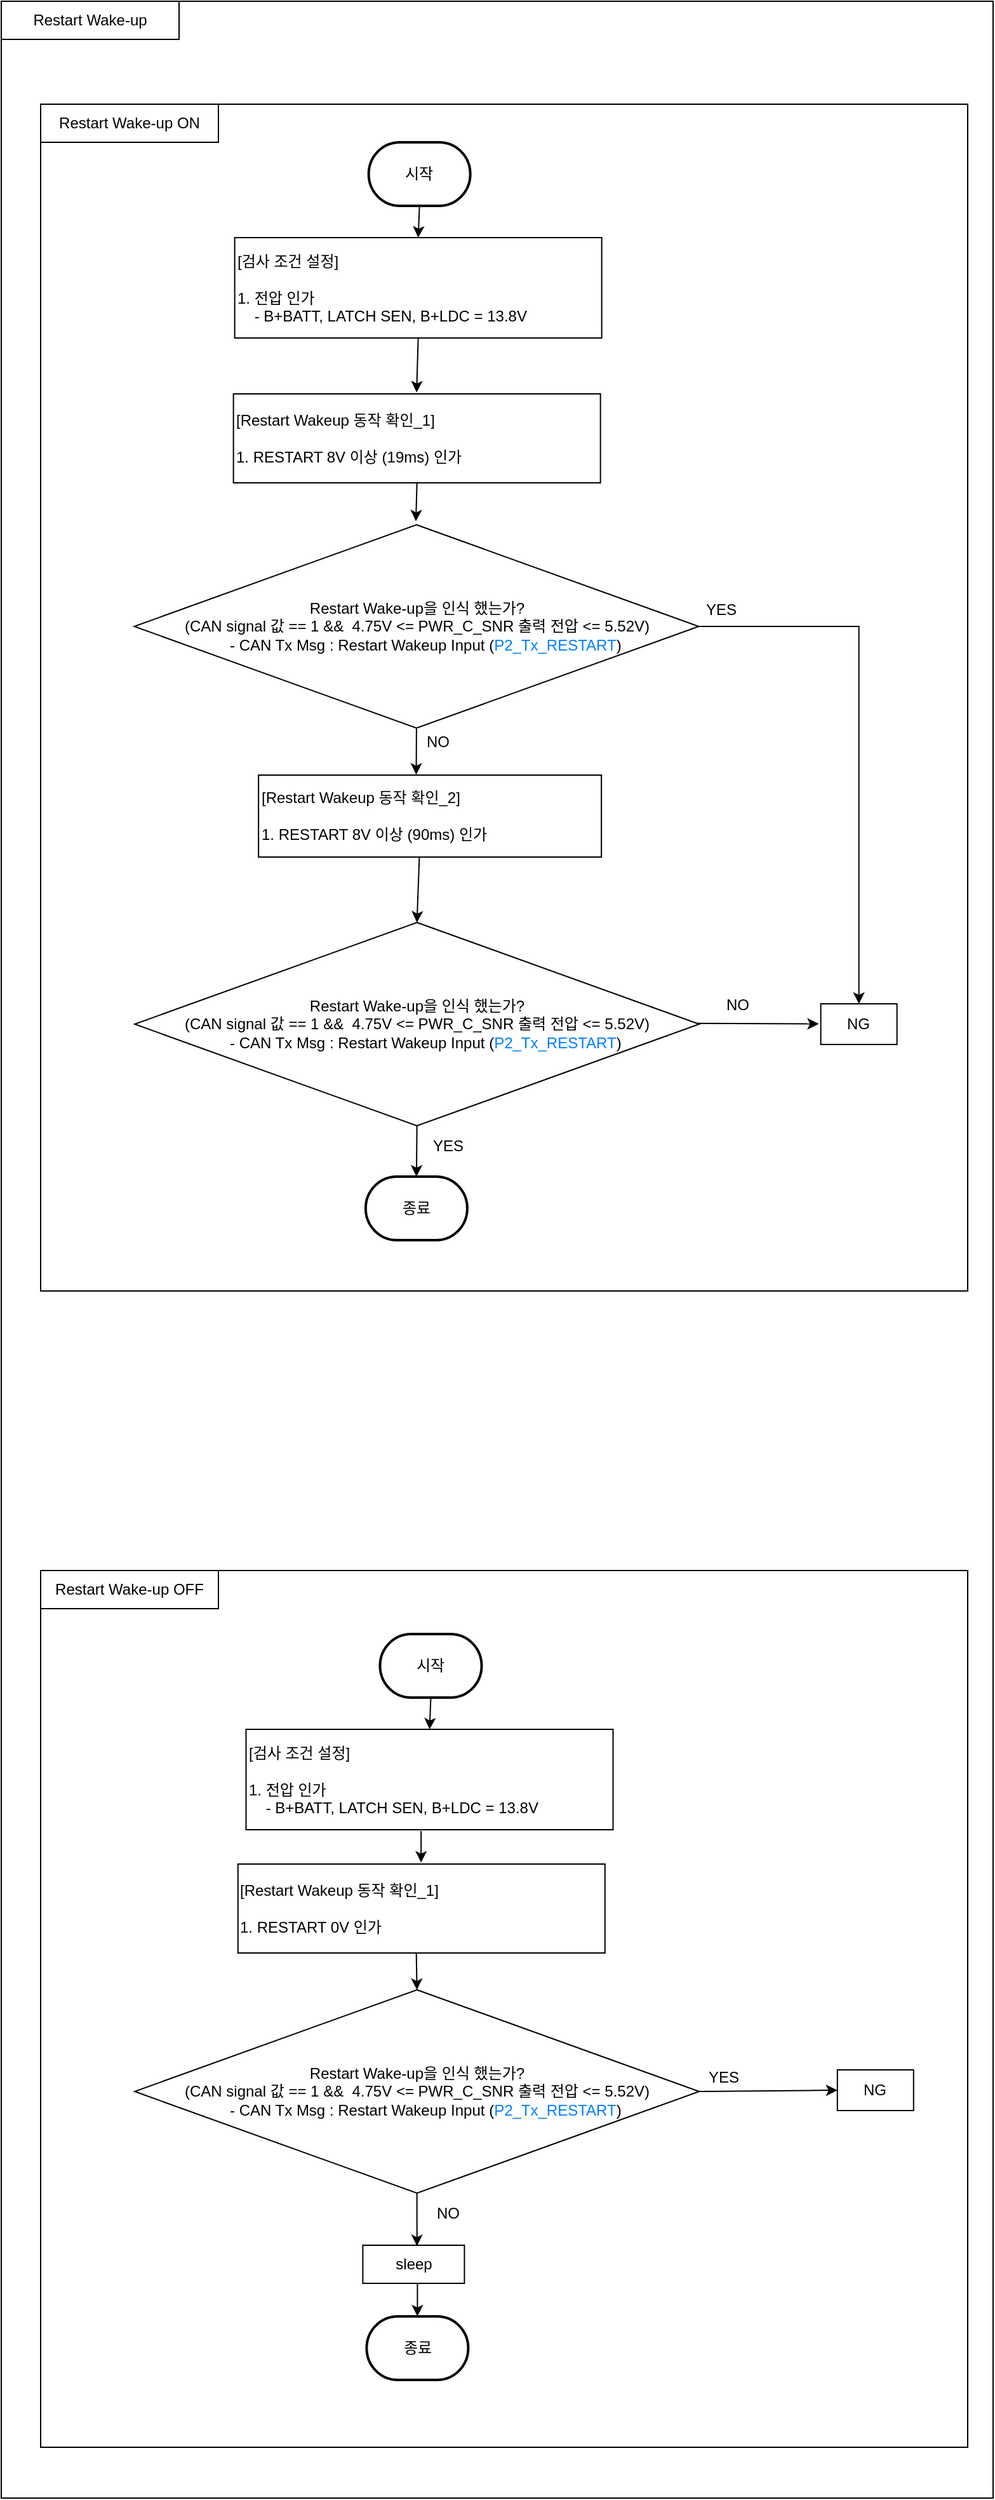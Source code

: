<mxfile version="22.1.21" type="github">
  <diagram name="페이지-1" id="1IKooUKZ0aYFM0yAQ47z">
    <mxGraphModel dx="1830" dy="1132" grid="1" gridSize="10" guides="1" tooltips="1" connect="1" arrows="1" fold="1" page="1" pageScale="1" pageWidth="827" pageHeight="1169" math="0" shadow="0">
      <root>
        <mxCell id="0" />
        <mxCell id="1" parent="0" />
        <mxCell id="uIygqu2bVKNI83eiNfOF-4" value="" style="rounded=0;whiteSpace=wrap;html=1;" vertex="1" parent="1">
          <mxGeometry x="27" y="15" width="781" height="1965" as="geometry" />
        </mxCell>
        <mxCell id="uIygqu2bVKNI83eiNfOF-5" value="Restart Wake-up" style="rounded=0;whiteSpace=wrap;html=1;" vertex="1" parent="1">
          <mxGeometry x="27" y="15" width="140" height="30" as="geometry" />
        </mxCell>
        <mxCell id="aunHTb1YWMdkFglgx5La-1" value="" style="rounded=0;whiteSpace=wrap;html=1;" parent="1" vertex="1">
          <mxGeometry x="58" y="96" width="730" height="934" as="geometry" />
        </mxCell>
        <mxCell id="aunHTb1YWMdkFglgx5La-12" value="Restart Wake-up ON" style="rounded=0;whiteSpace=wrap;html=1;" parent="1" vertex="1">
          <mxGeometry x="58" y="96" width="140" height="30" as="geometry" />
        </mxCell>
        <mxCell id="aunHTb1YWMdkFglgx5La-2" value="시작" style="strokeWidth=2;html=1;shape=mxgraph.flowchart.terminator;whiteSpace=wrap;" parent="1" vertex="1">
          <mxGeometry x="316.32" y="126" width="80" height="50" as="geometry" />
        </mxCell>
        <mxCell id="aunHTb1YWMdkFglgx5La-4" value="[검사 조건 설정]&lt;br&gt;&lt;br&gt;1. 전압 인가&lt;br&gt;&amp;nbsp; &amp;nbsp; - B+BATT, LATCH SEN, B+LDC = 13.8V" style="rounded=0;whiteSpace=wrap;html=1;align=left;" parent="1" vertex="1">
          <mxGeometry x="210.82" y="201" width="289" height="79" as="geometry" />
        </mxCell>
        <mxCell id="aunHTb1YWMdkFglgx5La-5" value="Restart Wake-up을 인식 했는가?&lt;br&gt;(CAN signal 값 == 1 &amp;amp;&amp;amp;&amp;nbsp;&amp;nbsp;4.75V &amp;lt;= PWR_C_SNR 출력 전압 &amp;lt;= 5.52V)&lt;br&gt;&amp;nbsp; &amp;nbsp; - CAN Tx Msg : Restart Wakeup Input&amp;nbsp;&lt;span style=&quot;text-align: left;&quot;&gt;(&lt;/span&gt;&lt;font style=&quot;border-color: var(--border-color); text-align: left;&quot; color=&quot;#007fff&quot;&gt;P2_Tx_RESTART&lt;/font&gt;&lt;span style=&quot;text-align: left;&quot;&gt;)&lt;/span&gt;" style="rhombus;whiteSpace=wrap;html=1;" parent="1" vertex="1">
          <mxGeometry x="131.69" y="427" width="444.5" height="160" as="geometry" />
        </mxCell>
        <mxCell id="aunHTb1YWMdkFglgx5La-7" value="" style="endArrow=classic;html=1;rounded=0;exitX=0.5;exitY=1;exitDx=0;exitDy=0;exitPerimeter=0;entryX=0.5;entryY=0;entryDx=0;entryDy=0;" parent="1" source="aunHTb1YWMdkFglgx5La-2" target="aunHTb1YWMdkFglgx5La-4" edge="1">
          <mxGeometry width="50" height="50" relative="1" as="geometry">
            <mxPoint x="82.32" y="226" as="sourcePoint" />
            <mxPoint x="132.32" y="176" as="targetPoint" />
          </mxGeometry>
        </mxCell>
        <mxCell id="aunHTb1YWMdkFglgx5La-8" value="" style="endArrow=classic;html=1;rounded=0;exitX=0.5;exitY=1;exitDx=0;exitDy=0;entryX=0.5;entryY=0;entryDx=0;entryDy=0;entryPerimeter=0;" parent="1" target="uIygqu2bVKNI83eiNfOF-8" edge="1" source="uIygqu2bVKNI83eiNfOF-3">
          <mxGeometry width="50" height="50" relative="1" as="geometry">
            <mxPoint x="350" y="809" as="sourcePoint" />
            <mxPoint x="350" y="886" as="targetPoint" />
          </mxGeometry>
        </mxCell>
        <mxCell id="aunHTb1YWMdkFglgx5La-27" value="YES" style="text;html=1;strokeColor=none;fillColor=none;align=center;verticalAlign=middle;whiteSpace=wrap;rounded=0;" parent="1" vertex="1">
          <mxGeometry x="349.32" y="901" width="60" height="30" as="geometry" />
        </mxCell>
        <mxCell id="aunHTb1YWMdkFglgx5La-29" value="NO" style="text;html=1;strokeColor=none;fillColor=none;align=center;verticalAlign=middle;whiteSpace=wrap;rounded=0;" parent="1" vertex="1">
          <mxGeometry x="340.94" y="583" width="60" height="30" as="geometry" />
        </mxCell>
        <mxCell id="aunHTb1YWMdkFglgx5La-34" value="NO" style="text;html=1;strokeColor=none;fillColor=none;align=center;verticalAlign=middle;whiteSpace=wrap;rounded=0;" parent="1" vertex="1">
          <mxGeometry x="576.57" y="790" width="60" height="30" as="geometry" />
        </mxCell>
        <mxCell id="aunHTb1YWMdkFglgx5La-35" value="" style="endArrow=classic;html=1;rounded=0;exitX=0.469;exitY=1.005;exitDx=0;exitDy=0;exitPerimeter=0;entryX=0.5;entryY=0;entryDx=0;entryDy=0;" parent="1" source="uIygqu2bVKNI83eiNfOF-1" target="uIygqu2bVKNI83eiNfOF-3" edge="1">
          <mxGeometry width="50" height="50" relative="1" as="geometry">
            <mxPoint x="353.484" y="717.575" as="sourcePoint" />
            <mxPoint x="353.32" y="738" as="targetPoint" />
          </mxGeometry>
        </mxCell>
        <mxCell id="aunHTb1YWMdkFglgx5La-36" value="NG" style="rounded=0;whiteSpace=wrap;html=1;align=center;" parent="1" vertex="1">
          <mxGeometry x="672.32" y="804" width="60" height="32" as="geometry" />
        </mxCell>
        <mxCell id="aunHTb1YWMdkFglgx5La-37" value="YES" style="text;html=1;strokeColor=none;fillColor=none;align=center;verticalAlign=middle;whiteSpace=wrap;rounded=0;" parent="1" vertex="1">
          <mxGeometry x="563.94" y="479" width="60" height="30" as="geometry" />
        </mxCell>
        <mxCell id="aunHTb1YWMdkFglgx5La-38" value="" style="endArrow=classic;html=1;rounded=0;exitX=1;exitY=0.5;exitDx=0;exitDy=0;entryX=0.5;entryY=0;entryDx=0;entryDy=0;" parent="1" source="aunHTb1YWMdkFglgx5La-5" target="aunHTb1YWMdkFglgx5La-36" edge="1">
          <mxGeometry width="50" height="50" relative="1" as="geometry">
            <mxPoint x="590.32" y="510" as="sourcePoint" />
            <mxPoint x="640.32" y="460" as="targetPoint" />
            <Array as="points">
              <mxPoint x="702.32" y="507" />
            </Array>
          </mxGeometry>
        </mxCell>
        <mxCell id="aunHTb1YWMdkFglgx5La-44" value="" style="endArrow=classic;html=1;rounded=0;exitX=0.5;exitY=1;exitDx=0;exitDy=0;entryX=0.499;entryY=-0.017;entryDx=0;entryDy=0;entryPerimeter=0;" parent="1" source="uIygqu2bVKNI83eiNfOF-6" target="aunHTb1YWMdkFglgx5La-5" edge="1">
          <mxGeometry width="50" height="50" relative="1" as="geometry">
            <mxPoint x="543.32" y="276" as="sourcePoint" />
            <mxPoint x="354.926" y="343.17" as="targetPoint" />
          </mxGeometry>
        </mxCell>
        <mxCell id="aunHTb1YWMdkFglgx5La-48" value="" style="endArrow=classic;html=1;rounded=0;exitX=0.5;exitY=1;exitDx=0;exitDy=0;entryX=0.46;entryY=-0.006;entryDx=0;entryDy=0;entryPerimeter=0;" parent="1" source="aunHTb1YWMdkFglgx5La-5" target="uIygqu2bVKNI83eiNfOF-1" edge="1">
          <mxGeometry width="50" height="50" relative="1" as="geometry">
            <mxPoint x="512.32" y="615" as="sourcePoint" />
            <mxPoint x="354.31" y="645.388" as="targetPoint" />
          </mxGeometry>
        </mxCell>
        <mxCell id="3M9bPRSgMb0RaMjHQsM1-2" value="" style="endArrow=classic;html=1;rounded=0;exitX=0.99;exitY=0.496;exitDx=0;exitDy=0;entryX=-0.026;entryY=0.492;entryDx=0;entryDy=0;entryPerimeter=0;exitPerimeter=0;" parent="1" source="uIygqu2bVKNI83eiNfOF-3" target="aunHTb1YWMdkFglgx5La-36" edge="1">
          <mxGeometry width="50" height="50" relative="1" as="geometry">
            <mxPoint x="475.32" y="780.5" as="sourcePoint" />
            <mxPoint x="554.32" y="728" as="targetPoint" />
          </mxGeometry>
        </mxCell>
        <mxCell id="uIygqu2bVKNI83eiNfOF-1" value="[Restart Wakeup 동작 확인_2]&lt;br&gt;&lt;br&gt;1.&amp;nbsp;RESTART 8V 이상 (&lt;span style=&quot;text-align: center;&quot;&gt;90ms) 인가&amp;nbsp;&lt;/span&gt;" style="rounded=0;whiteSpace=wrap;html=1;align=left;" vertex="1" parent="1">
          <mxGeometry x="229.57" y="624" width="270" height="64.5" as="geometry" />
        </mxCell>
        <mxCell id="uIygqu2bVKNI83eiNfOF-3" value="Restart Wake-up을 인식 했는가?&lt;br&gt;(CAN signal 값 == 1 &amp;amp;&amp;amp;&amp;nbsp;&amp;nbsp;4.75V &amp;lt;= PWR_C_SNR 출력 전압 &amp;lt;= 5.52V)&lt;br&gt;&amp;nbsp; &amp;nbsp; - CAN Tx Msg : Restart Wakeup Input&amp;nbsp;&lt;span style=&quot;text-align: left;&quot;&gt;(&lt;/span&gt;&lt;font style=&quot;border-color: var(--border-color); text-align: left;&quot; color=&quot;#007fff&quot;&gt;P2_Tx_RESTART&lt;/font&gt;&lt;span style=&quot;text-align: left;&quot;&gt;)&lt;/span&gt;" style="rhombus;whiteSpace=wrap;html=1;" vertex="1" parent="1">
          <mxGeometry x="132.07" y="740" width="444.5" height="160" as="geometry" />
        </mxCell>
        <mxCell id="uIygqu2bVKNI83eiNfOF-7" value="" style="endArrow=classic;html=1;rounded=0;exitX=0.5;exitY=1;exitDx=0;exitDy=0;entryX=0.499;entryY=-0.017;entryDx=0;entryDy=0;entryPerimeter=0;" edge="1" parent="1" source="aunHTb1YWMdkFglgx5La-4" target="uIygqu2bVKNI83eiNfOF-6">
          <mxGeometry width="50" height="50" relative="1" as="geometry">
            <mxPoint x="355.32" y="301" as="sourcePoint" />
            <mxPoint x="353.32" y="401" as="targetPoint" />
          </mxGeometry>
        </mxCell>
        <mxCell id="uIygqu2bVKNI83eiNfOF-6" value="[Restart Wakeup 동작 확인_1]&lt;br&gt;&lt;br&gt;1. RESTART 8V 이상 (19ms) 인가&amp;nbsp;" style="rounded=0;whiteSpace=wrap;html=1;align=left;" vertex="1" parent="1">
          <mxGeometry x="209.82" y="324" width="289" height="70" as="geometry" />
        </mxCell>
        <mxCell id="uIygqu2bVKNI83eiNfOF-8" value="종료" style="strokeWidth=2;html=1;shape=mxgraph.flowchart.terminator;whiteSpace=wrap;" vertex="1" parent="1">
          <mxGeometry x="313.94" y="940" width="80" height="50" as="geometry" />
        </mxCell>
        <mxCell id="uIygqu2bVKNI83eiNfOF-9" value="" style="rounded=0;whiteSpace=wrap;html=1;" vertex="1" parent="1">
          <mxGeometry x="58" y="1250" width="730" height="690" as="geometry" />
        </mxCell>
        <mxCell id="uIygqu2bVKNI83eiNfOF-10" value="Restart Wake-up OFF" style="rounded=0;whiteSpace=wrap;html=1;" vertex="1" parent="1">
          <mxGeometry x="58" y="1250" width="140" height="30" as="geometry" />
        </mxCell>
        <mxCell id="aunHTb1YWMdkFglgx5La-51" value="종료" style="strokeWidth=2;html=1;shape=mxgraph.flowchart.terminator;whiteSpace=wrap;" parent="1" vertex="1">
          <mxGeometry x="314.7" y="1837" width="80" height="50" as="geometry" />
        </mxCell>
        <mxCell id="aunHTb1YWMdkFglgx5La-54" value="" style="endArrow=classic;html=1;rounded=0;exitX=0.5;exitY=1;exitDx=0;exitDy=0;entryX=0.5;entryY=0;entryDx=0;entryDy=0;entryPerimeter=0;" parent="1" target="aunHTb1YWMdkFglgx5La-51" edge="1">
          <mxGeometry width="50" height="50" relative="1" as="geometry">
            <mxPoint x="354.7" y="1811" as="sourcePoint" />
            <mxPoint x="140.7" y="1761" as="targetPoint" />
          </mxGeometry>
        </mxCell>
        <mxCell id="aunHTb1YWMdkFglgx5La-56" value="" style="endArrow=classic;html=1;rounded=0;exitX=1;exitY=0.5;exitDx=0;exitDy=0;entryX=0;entryY=0.5;entryDx=0;entryDy=0;" parent="1" source="uIygqu2bVKNI83eiNfOF-19" target="uIygqu2bVKNI83eiNfOF-20" edge="1">
          <mxGeometry width="50" height="50" relative="1" as="geometry">
            <mxPoint x="457.32" y="1750.5" as="sourcePoint" />
            <mxPoint x="584.54" y="1669" as="targetPoint" />
          </mxGeometry>
        </mxCell>
        <mxCell id="aunHTb1YWMdkFglgx5La-57" value="sleep" style="rounded=0;whiteSpace=wrap;html=1;align=center;" parent="1" vertex="1">
          <mxGeometry x="311.7" y="1781" width="80" height="30" as="geometry" />
        </mxCell>
        <mxCell id="aunHTb1YWMdkFglgx5La-58" value="" style="endArrow=classic;html=1;rounded=0;exitX=0.5;exitY=1;exitDx=0;exitDy=0;entryX=0.533;entryY=0.022;entryDx=0;entryDy=0;entryPerimeter=0;" parent="1" source="uIygqu2bVKNI83eiNfOF-19" target="aunHTb1YWMdkFglgx5La-57" edge="1">
          <mxGeometry width="50" height="50" relative="1" as="geometry">
            <mxPoint x="354.7" y="1754" as="sourcePoint" />
            <mxPoint x="201.7" y="1733" as="targetPoint" />
          </mxGeometry>
        </mxCell>
        <mxCell id="aunHTb1YWMdkFglgx5La-59" value="NO" style="text;html=1;strokeColor=none;fillColor=none;align=center;verticalAlign=middle;whiteSpace=wrap;rounded=0;" parent="1" vertex="1">
          <mxGeometry x="349.38" y="1741" width="60" height="30" as="geometry" />
        </mxCell>
        <mxCell id="aunHTb1YWMdkFglgx5La-60" value="YES" style="text;html=1;strokeColor=none;fillColor=none;align=center;verticalAlign=middle;whiteSpace=wrap;rounded=0;" parent="1" vertex="1">
          <mxGeometry x="566.38" y="1634" width="60" height="30" as="geometry" />
        </mxCell>
        <mxCell id="uIygqu2bVKNI83eiNfOF-13" value="시작" style="strokeWidth=2;html=1;shape=mxgraph.flowchart.terminator;whiteSpace=wrap;" vertex="1" parent="1">
          <mxGeometry x="325.25" y="1300" width="80" height="50" as="geometry" />
        </mxCell>
        <mxCell id="uIygqu2bVKNI83eiNfOF-14" value="[검사 조건 설정]&lt;br&gt;&lt;br&gt;1. 전압 인가&lt;br&gt;&amp;nbsp; &amp;nbsp; - B+BATT, LATCH SEN, B+LDC = 13.8V" style="rounded=0;whiteSpace=wrap;html=1;align=left;" vertex="1" parent="1">
          <mxGeometry x="219.75" y="1375" width="289" height="79" as="geometry" />
        </mxCell>
        <mxCell id="uIygqu2bVKNI83eiNfOF-15" value="" style="endArrow=classic;html=1;rounded=0;exitX=0.5;exitY=1;exitDx=0;exitDy=0;exitPerimeter=0;entryX=0.5;entryY=0;entryDx=0;entryDy=0;" edge="1" parent="1" source="uIygqu2bVKNI83eiNfOF-13" target="uIygqu2bVKNI83eiNfOF-14">
          <mxGeometry width="50" height="50" relative="1" as="geometry">
            <mxPoint x="91.25" y="1400" as="sourcePoint" />
            <mxPoint x="141.25" y="1350" as="targetPoint" />
          </mxGeometry>
        </mxCell>
        <mxCell id="uIygqu2bVKNI83eiNfOF-16" value="" style="endArrow=classic;html=1;rounded=0;exitX=0.477;exitY=1.012;exitDx=0;exitDy=0;entryX=0.499;entryY=-0.017;entryDx=0;entryDy=0;entryPerimeter=0;exitPerimeter=0;" edge="1" parent="1" target="uIygqu2bVKNI83eiNfOF-17" source="uIygqu2bVKNI83eiNfOF-14">
          <mxGeometry width="50" height="50" relative="1" as="geometry">
            <mxPoint x="358.56" y="1454" as="sourcePoint" />
            <mxPoint x="356.88" y="1575" as="targetPoint" />
          </mxGeometry>
        </mxCell>
        <mxCell id="uIygqu2bVKNI83eiNfOF-17" value="[Restart Wakeup 동작 확인_1]&lt;br&gt;&lt;br&gt;1. RESTART 0V 인가" style="rounded=0;whiteSpace=wrap;html=1;align=left;" vertex="1" parent="1">
          <mxGeometry x="213.38" y="1481" width="289" height="70" as="geometry" />
        </mxCell>
        <mxCell id="uIygqu2bVKNI83eiNfOF-18" value="" style="endArrow=classic;html=1;rounded=0;exitX=0.486;exitY=1.007;exitDx=0;exitDy=0;entryX=0.5;entryY=0;entryDx=0;entryDy=0;exitPerimeter=0;" edge="1" parent="1" source="uIygqu2bVKNI83eiNfOF-17" target="uIygqu2bVKNI83eiNfOF-19">
          <mxGeometry width="50" height="50" relative="1" as="geometry">
            <mxPoint x="367.31" y="1465" as="sourcePoint" />
            <mxPoint x="353.54" y="1588.2" as="targetPoint" />
          </mxGeometry>
        </mxCell>
        <mxCell id="uIygqu2bVKNI83eiNfOF-19" value="Restart Wake-up을 인식 했는가?&lt;br&gt;(CAN signal 값 == 1 &amp;amp;&amp;amp;&amp;nbsp;&amp;nbsp;4.75V &amp;lt;= PWR_C_SNR 출력 전압 &amp;lt;= 5.52V)&lt;br&gt;&amp;nbsp; &amp;nbsp; - CAN Tx Msg : Restart Wakeup Input&amp;nbsp;&lt;span style=&quot;text-align: left;&quot;&gt;(&lt;/span&gt;&lt;font style=&quot;border-color: var(--border-color); text-align: left;&quot; color=&quot;#007fff&quot;&gt;P2_Tx_RESTART&lt;/font&gt;&lt;span style=&quot;text-align: left;&quot;&gt;)&lt;/span&gt;" style="rhombus;whiteSpace=wrap;html=1;" vertex="1" parent="1">
          <mxGeometry x="132.07" y="1580" width="444.5" height="160" as="geometry" />
        </mxCell>
        <mxCell id="uIygqu2bVKNI83eiNfOF-20" value="NG" style="rounded=0;whiteSpace=wrap;html=1;align=center;" vertex="1" parent="1">
          <mxGeometry x="685.38" y="1643" width="60" height="32" as="geometry" />
        </mxCell>
      </root>
    </mxGraphModel>
  </diagram>
</mxfile>

